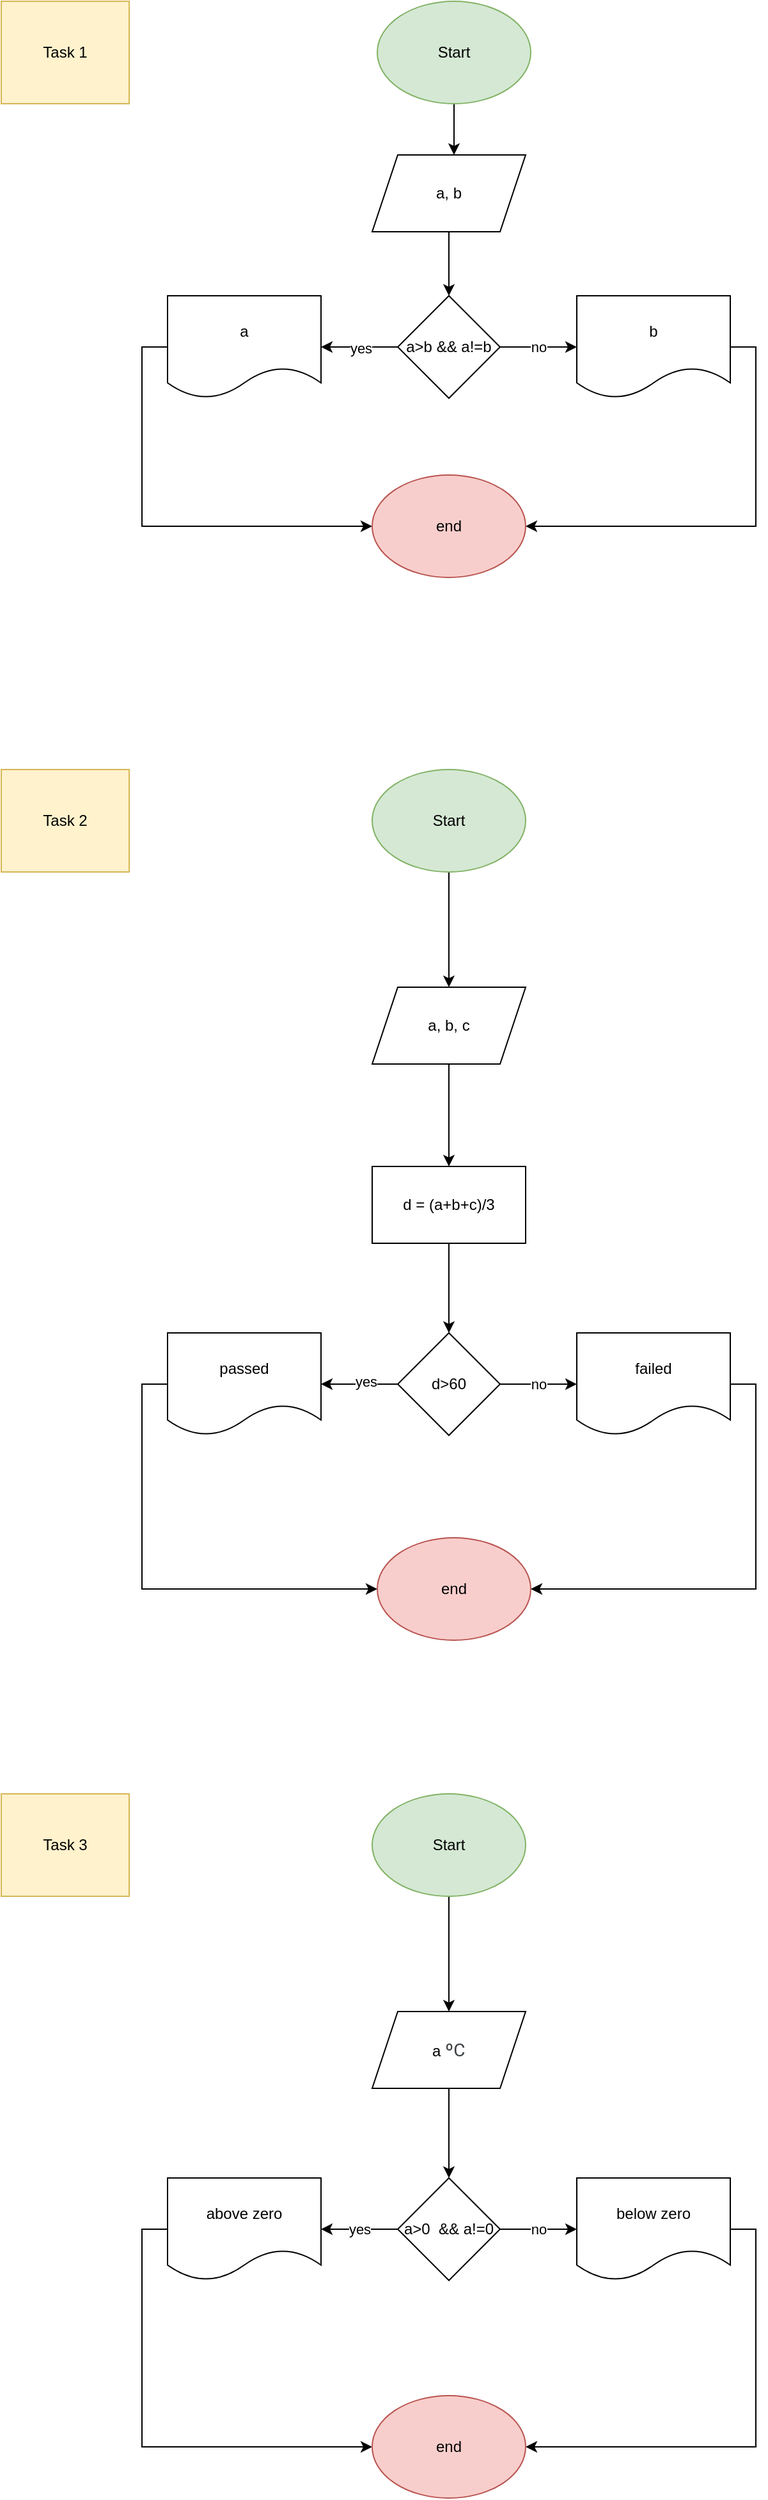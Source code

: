 <mxfile version="20.7.4"><diagram id="YQyk2XouEu940xCzGkIK" name="Sayfa -1"><mxGraphModel dx="954" dy="647" grid="1" gridSize="10" guides="1" tooltips="1" connect="1" arrows="1" fold="1" page="1" pageScale="1" pageWidth="827" pageHeight="1169" math="0" shadow="0"><root><mxCell id="0"/><mxCell id="1" parent="0"/><mxCell id="lskrARh6sqLKOUNhtUYc-3" style="edgeStyle=orthogonalEdgeStyle;rounded=0;orthogonalLoop=1;jettySize=auto;html=1;exitX=0.5;exitY=1;exitDx=0;exitDy=0;" edge="1" parent="1" source="lskrARh6sqLKOUNhtUYc-1"><mxGeometry relative="1" as="geometry"><mxPoint x="414" y="160" as="targetPoint"/></mxGeometry></mxCell><mxCell id="lskrARh6sqLKOUNhtUYc-1" value="Start" style="ellipse;whiteSpace=wrap;html=1;fillColor=#d5e8d4;strokeColor=#82b366;" vertex="1" parent="1"><mxGeometry x="354" y="40" width="120" height="80" as="geometry"/></mxCell><mxCell id="lskrARh6sqLKOUNhtUYc-6" style="edgeStyle=orthogonalEdgeStyle;rounded=0;orthogonalLoop=1;jettySize=auto;html=1;exitX=0.5;exitY=1;exitDx=0;exitDy=0;" edge="1" parent="1" source="lskrARh6sqLKOUNhtUYc-4" target="lskrARh6sqLKOUNhtUYc-7"><mxGeometry relative="1" as="geometry"><mxPoint x="410" y="270" as="targetPoint"/></mxGeometry></mxCell><mxCell id="lskrARh6sqLKOUNhtUYc-4" value="a, b" style="shape=parallelogram;perimeter=parallelogramPerimeter;whiteSpace=wrap;html=1;fixedSize=1;" vertex="1" parent="1"><mxGeometry x="350" y="160" width="120" height="60" as="geometry"/></mxCell><mxCell id="lskrARh6sqLKOUNhtUYc-13" value="no" style="edgeStyle=orthogonalEdgeStyle;rounded=0;orthogonalLoop=1;jettySize=auto;html=1;" edge="1" parent="1" source="lskrARh6sqLKOUNhtUYc-7" target="lskrARh6sqLKOUNhtUYc-12"><mxGeometry relative="1" as="geometry"/></mxCell><mxCell id="lskrARh6sqLKOUNhtUYc-15" value="" style="edgeStyle=orthogonalEdgeStyle;rounded=0;orthogonalLoop=1;jettySize=auto;html=1;" edge="1" parent="1" source="lskrARh6sqLKOUNhtUYc-7" target="lskrARh6sqLKOUNhtUYc-14"><mxGeometry relative="1" as="geometry"/></mxCell><mxCell id="lskrARh6sqLKOUNhtUYc-16" value="yes" style="edgeLabel;html=1;align=center;verticalAlign=middle;resizable=0;points=[];" vertex="1" connectable="0" parent="lskrARh6sqLKOUNhtUYc-15"><mxGeometry x="-0.033" y="1" relative="1" as="geometry"><mxPoint as="offset"/></mxGeometry></mxCell><mxCell id="lskrARh6sqLKOUNhtUYc-7" value="a&amp;gt;b &amp;amp;&amp;amp; a!=b" style="rhombus;whiteSpace=wrap;html=1;" vertex="1" parent="1"><mxGeometry x="370" y="270" width="80" height="80" as="geometry"/></mxCell><mxCell id="lskrARh6sqLKOUNhtUYc-19" style="edgeStyle=orthogonalEdgeStyle;rounded=0;orthogonalLoop=1;jettySize=auto;html=1;exitX=1;exitY=0.5;exitDx=0;exitDy=0;entryX=1;entryY=0.5;entryDx=0;entryDy=0;" edge="1" parent="1" source="lskrARh6sqLKOUNhtUYc-12" target="lskrARh6sqLKOUNhtUYc-17"><mxGeometry relative="1" as="geometry"/></mxCell><mxCell id="lskrARh6sqLKOUNhtUYc-12" value="b" style="shape=document;whiteSpace=wrap;html=1;boundedLbl=1;" vertex="1" parent="1"><mxGeometry x="510" y="270" width="120" height="80" as="geometry"/></mxCell><mxCell id="lskrARh6sqLKOUNhtUYc-18" style="edgeStyle=orthogonalEdgeStyle;rounded=0;orthogonalLoop=1;jettySize=auto;html=1;exitX=0;exitY=0.5;exitDx=0;exitDy=0;entryX=0;entryY=0.5;entryDx=0;entryDy=0;" edge="1" parent="1" source="lskrARh6sqLKOUNhtUYc-14" target="lskrARh6sqLKOUNhtUYc-17"><mxGeometry relative="1" as="geometry"/></mxCell><mxCell id="lskrARh6sqLKOUNhtUYc-14" value="a" style="shape=document;whiteSpace=wrap;html=1;boundedLbl=1;" vertex="1" parent="1"><mxGeometry x="190" y="270" width="120" height="80" as="geometry"/></mxCell><mxCell id="lskrARh6sqLKOUNhtUYc-17" value="end" style="ellipse;whiteSpace=wrap;html=1;fillColor=#f8cecc;strokeColor=#b85450;" vertex="1" parent="1"><mxGeometry x="350" y="410" width="120" height="80" as="geometry"/></mxCell><mxCell id="lskrARh6sqLKOUNhtUYc-24" value="" style="edgeStyle=orthogonalEdgeStyle;rounded=0;orthogonalLoop=1;jettySize=auto;html=1;" edge="1" parent="1" source="lskrARh6sqLKOUNhtUYc-20" target="lskrARh6sqLKOUNhtUYc-23"><mxGeometry relative="1" as="geometry"/></mxCell><mxCell id="lskrARh6sqLKOUNhtUYc-20" value="Start" style="ellipse;whiteSpace=wrap;html=1;fillColor=#d5e8d4;strokeColor=#82b366;" vertex="1" parent="1"><mxGeometry x="350" y="640" width="120" height="80" as="geometry"/></mxCell><mxCell id="lskrARh6sqLKOUNhtUYc-21" value="Task 1" style="text;strokeColor=#d6b656;align=center;fillColor=#fff2cc;html=1;verticalAlign=middle;whiteSpace=wrap;rounded=0;" vertex="1" parent="1"><mxGeometry x="60" y="40" width="100" height="80" as="geometry"/></mxCell><mxCell id="lskrARh6sqLKOUNhtUYc-22" value="Task 2" style="text;strokeColor=#d6b656;align=center;fillColor=#fff2cc;html=1;verticalAlign=middle;whiteSpace=wrap;rounded=0;" vertex="1" parent="1"><mxGeometry x="60" y="640" width="100" height="80" as="geometry"/></mxCell><mxCell id="lskrARh6sqLKOUNhtUYc-28" value="" style="edgeStyle=orthogonalEdgeStyle;rounded=0;orthogonalLoop=1;jettySize=auto;html=1;" edge="1" parent="1" source="lskrARh6sqLKOUNhtUYc-23" target="lskrARh6sqLKOUNhtUYc-27"><mxGeometry relative="1" as="geometry"/></mxCell><mxCell id="lskrARh6sqLKOUNhtUYc-23" value="a, b, c" style="shape=parallelogram;perimeter=parallelogramPerimeter;whiteSpace=wrap;html=1;fixedSize=1;" vertex="1" parent="1"><mxGeometry x="350" y="810" width="120" height="60" as="geometry"/></mxCell><mxCell id="lskrARh6sqLKOUNhtUYc-30" value="" style="edgeStyle=orthogonalEdgeStyle;rounded=0;orthogonalLoop=1;jettySize=auto;html=1;" edge="1" parent="1" source="lskrARh6sqLKOUNhtUYc-27" target="lskrARh6sqLKOUNhtUYc-29"><mxGeometry relative="1" as="geometry"/></mxCell><mxCell id="lskrARh6sqLKOUNhtUYc-27" value="d = (a+b+c)/3" style="whiteSpace=wrap;html=1;" vertex="1" parent="1"><mxGeometry x="350" y="950" width="120" height="60" as="geometry"/></mxCell><mxCell id="lskrARh6sqLKOUNhtUYc-34" value="" style="edgeStyle=orthogonalEdgeStyle;rounded=0;orthogonalLoop=1;jettySize=auto;html=1;" edge="1" parent="1" source="lskrARh6sqLKOUNhtUYc-29" target="lskrARh6sqLKOUNhtUYc-33"><mxGeometry relative="1" as="geometry"/></mxCell><mxCell id="lskrARh6sqLKOUNhtUYc-37" value="yes" style="edgeLabel;html=1;align=center;verticalAlign=middle;resizable=0;points=[];" vertex="1" connectable="0" parent="lskrARh6sqLKOUNhtUYc-34"><mxGeometry x="-0.167" y="-2" relative="1" as="geometry"><mxPoint as="offset"/></mxGeometry></mxCell><mxCell id="lskrARh6sqLKOUNhtUYc-36" value="no" style="edgeStyle=orthogonalEdgeStyle;rounded=0;orthogonalLoop=1;jettySize=auto;html=1;" edge="1" parent="1" source="lskrARh6sqLKOUNhtUYc-29" target="lskrARh6sqLKOUNhtUYc-35"><mxGeometry relative="1" as="geometry"/></mxCell><mxCell id="lskrARh6sqLKOUNhtUYc-29" value="d&amp;gt;60" style="rhombus;whiteSpace=wrap;html=1;" vertex="1" parent="1"><mxGeometry x="370" y="1080" width="80" height="80" as="geometry"/></mxCell><mxCell id="lskrARh6sqLKOUNhtUYc-40" style="edgeStyle=orthogonalEdgeStyle;rounded=0;orthogonalLoop=1;jettySize=auto;html=1;exitX=0;exitY=0.5;exitDx=0;exitDy=0;entryX=0;entryY=0.5;entryDx=0;entryDy=0;" edge="1" parent="1" source="lskrARh6sqLKOUNhtUYc-33" target="lskrARh6sqLKOUNhtUYc-39"><mxGeometry relative="1" as="geometry"/></mxCell><mxCell id="lskrARh6sqLKOUNhtUYc-33" value="passed" style="shape=document;whiteSpace=wrap;html=1;boundedLbl=1;" vertex="1" parent="1"><mxGeometry x="190" y="1080" width="120" height="80" as="geometry"/></mxCell><mxCell id="lskrARh6sqLKOUNhtUYc-41" style="edgeStyle=orthogonalEdgeStyle;rounded=0;orthogonalLoop=1;jettySize=auto;html=1;exitX=1;exitY=0.5;exitDx=0;exitDy=0;entryX=1;entryY=0.5;entryDx=0;entryDy=0;" edge="1" parent="1" source="lskrARh6sqLKOUNhtUYc-35" target="lskrARh6sqLKOUNhtUYc-39"><mxGeometry relative="1" as="geometry"/></mxCell><mxCell id="lskrARh6sqLKOUNhtUYc-35" value="failed" style="shape=document;whiteSpace=wrap;html=1;boundedLbl=1;" vertex="1" parent="1"><mxGeometry x="510" y="1080" width="120" height="80" as="geometry"/></mxCell><mxCell id="lskrARh6sqLKOUNhtUYc-39" value="end" style="ellipse;whiteSpace=wrap;html=1;fillColor=#f8cecc;strokeColor=#b85450;" vertex="1" parent="1"><mxGeometry x="354" y="1240" width="120" height="80" as="geometry"/></mxCell><mxCell id="lskrARh6sqLKOUNhtUYc-42" value="Task 3" style="text;strokeColor=#d6b656;align=center;fillColor=#fff2cc;html=1;verticalAlign=middle;whiteSpace=wrap;rounded=0;" vertex="1" parent="1"><mxGeometry x="60" y="1440" width="100" height="80" as="geometry"/></mxCell><mxCell id="lskrARh6sqLKOUNhtUYc-45" value="" style="edgeStyle=orthogonalEdgeStyle;rounded=0;orthogonalLoop=1;jettySize=auto;html=1;" edge="1" parent="1" source="lskrARh6sqLKOUNhtUYc-43" target="lskrARh6sqLKOUNhtUYc-44"><mxGeometry relative="1" as="geometry"/></mxCell><mxCell id="lskrARh6sqLKOUNhtUYc-43" value="Start" style="ellipse;whiteSpace=wrap;html=1;fillColor=#d5e8d4;strokeColor=#82b366;" vertex="1" parent="1"><mxGeometry x="350" y="1440" width="120" height="80" as="geometry"/></mxCell><mxCell id="lskrARh6sqLKOUNhtUYc-47" value="" style="edgeStyle=orthogonalEdgeStyle;rounded=0;orthogonalLoop=1;jettySize=auto;html=1;" edge="1" parent="1" source="lskrARh6sqLKOUNhtUYc-44" target="lskrARh6sqLKOUNhtUYc-46"><mxGeometry relative="1" as="geometry"/></mxCell><mxCell id="lskrARh6sqLKOUNhtUYc-44" value="a&amp;nbsp;&lt;span style=&quot;text-align: start; caret-color: rgb(60, 64, 67); color: rgb(60, 64, 67); font-family: Roboto, Arial, sans-serif; font-size: 14px; letter-spacing: 0.2px;&quot;&gt;ºC&lt;/span&gt;" style="shape=parallelogram;perimeter=parallelogramPerimeter;whiteSpace=wrap;html=1;fixedSize=1;" vertex="1" parent="1"><mxGeometry x="350" y="1610" width="120" height="60" as="geometry"/></mxCell><mxCell id="lskrARh6sqLKOUNhtUYc-49" value="yes" style="edgeStyle=orthogonalEdgeStyle;rounded=0;orthogonalLoop=1;jettySize=auto;html=1;" edge="1" parent="1" source="lskrARh6sqLKOUNhtUYc-46" target="lskrARh6sqLKOUNhtUYc-48"><mxGeometry relative="1" as="geometry"/></mxCell><mxCell id="lskrARh6sqLKOUNhtUYc-51" value="no" style="edgeStyle=orthogonalEdgeStyle;rounded=0;orthogonalLoop=1;jettySize=auto;html=1;" edge="1" parent="1" source="lskrARh6sqLKOUNhtUYc-46" target="lskrARh6sqLKOUNhtUYc-50"><mxGeometry relative="1" as="geometry"/></mxCell><mxCell id="lskrARh6sqLKOUNhtUYc-46" value="a&amp;gt;0 &amp;nbsp;&amp;amp;&amp;amp; a!=0" style="rhombus;whiteSpace=wrap;html=1;" vertex="1" parent="1"><mxGeometry x="370" y="1740" width="80" height="80" as="geometry"/></mxCell><mxCell id="lskrARh6sqLKOUNhtUYc-58" style="edgeStyle=orthogonalEdgeStyle;rounded=0;orthogonalLoop=1;jettySize=auto;html=1;exitX=0;exitY=0.5;exitDx=0;exitDy=0;entryX=0;entryY=0.5;entryDx=0;entryDy=0;" edge="1" parent="1" source="lskrARh6sqLKOUNhtUYc-48" target="lskrARh6sqLKOUNhtUYc-57"><mxGeometry relative="1" as="geometry"/></mxCell><mxCell id="lskrARh6sqLKOUNhtUYc-48" value="above zero" style="shape=document;whiteSpace=wrap;html=1;boundedLbl=1;" vertex="1" parent="1"><mxGeometry x="190" y="1740" width="120" height="80" as="geometry"/></mxCell><mxCell id="lskrARh6sqLKOUNhtUYc-59" style="edgeStyle=orthogonalEdgeStyle;rounded=0;orthogonalLoop=1;jettySize=auto;html=1;exitX=1;exitY=0.5;exitDx=0;exitDy=0;entryX=1;entryY=0.5;entryDx=0;entryDy=0;" edge="1" parent="1" source="lskrARh6sqLKOUNhtUYc-50" target="lskrARh6sqLKOUNhtUYc-57"><mxGeometry relative="1" as="geometry"/></mxCell><mxCell id="lskrARh6sqLKOUNhtUYc-50" value="below zero" style="shape=document;whiteSpace=wrap;html=1;boundedLbl=1;" vertex="1" parent="1"><mxGeometry x="510" y="1740" width="120" height="80" as="geometry"/></mxCell><mxCell id="lskrARh6sqLKOUNhtUYc-57" value="end" style="ellipse;whiteSpace=wrap;html=1;fillColor=#f8cecc;strokeColor=#b85450;" vertex="1" parent="1"><mxGeometry x="350" y="1910" width="120" height="80" as="geometry"/></mxCell></root></mxGraphModel></diagram></mxfile>